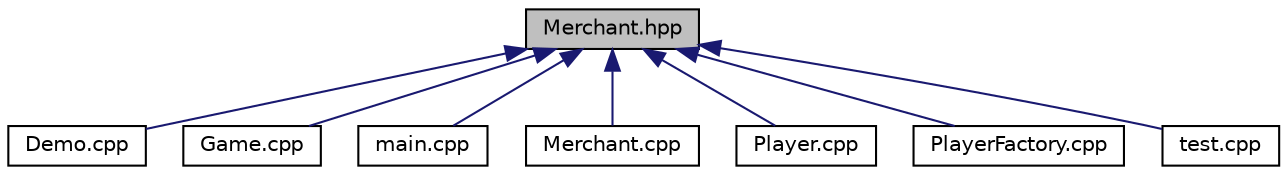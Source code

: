 digraph "Merchant.hpp"
{
 // LATEX_PDF_SIZE
  edge [fontname="Helvetica",fontsize="10",labelfontname="Helvetica",labelfontsize="10"];
  node [fontname="Helvetica",fontsize="10",shape=record];
  Node1 [label="Merchant.hpp",height=0.2,width=0.4,color="black", fillcolor="grey75", style="filled", fontcolor="black",tooltip=" "];
  Node1 -> Node2 [dir="back",color="midnightblue",fontsize="10",style="solid"];
  Node2 [label="Demo.cpp",height=0.2,width=0.4,color="black", fillcolor="white", style="filled",URL="$Demo_8cpp.html",tooltip=" "];
  Node1 -> Node3 [dir="back",color="midnightblue",fontsize="10",style="solid"];
  Node3 [label="Game.cpp",height=0.2,width=0.4,color="black", fillcolor="white", style="filled",URL="$Game_8cpp.html",tooltip=" "];
  Node1 -> Node4 [dir="back",color="midnightblue",fontsize="10",style="solid"];
  Node4 [label="main.cpp",height=0.2,width=0.4,color="black", fillcolor="white", style="filled",URL="$main_8cpp.html",tooltip=" "];
  Node1 -> Node5 [dir="back",color="midnightblue",fontsize="10",style="solid"];
  Node5 [label="Merchant.cpp",height=0.2,width=0.4,color="black", fillcolor="white", style="filled",URL="$Merchant_8cpp.html",tooltip=" "];
  Node1 -> Node6 [dir="back",color="midnightblue",fontsize="10",style="solid"];
  Node6 [label="Player.cpp",height=0.2,width=0.4,color="black", fillcolor="white", style="filled",URL="$Player_8cpp.html",tooltip=" "];
  Node1 -> Node7 [dir="back",color="midnightblue",fontsize="10",style="solid"];
  Node7 [label="PlayerFactory.cpp",height=0.2,width=0.4,color="black", fillcolor="white", style="filled",URL="$PlayerFactory_8cpp.html",tooltip=" "];
  Node1 -> Node8 [dir="back",color="midnightblue",fontsize="10",style="solid"];
  Node8 [label="test.cpp",height=0.2,width=0.4,color="black", fillcolor="white", style="filled",URL="$test_8cpp.html",tooltip=" "];
}
